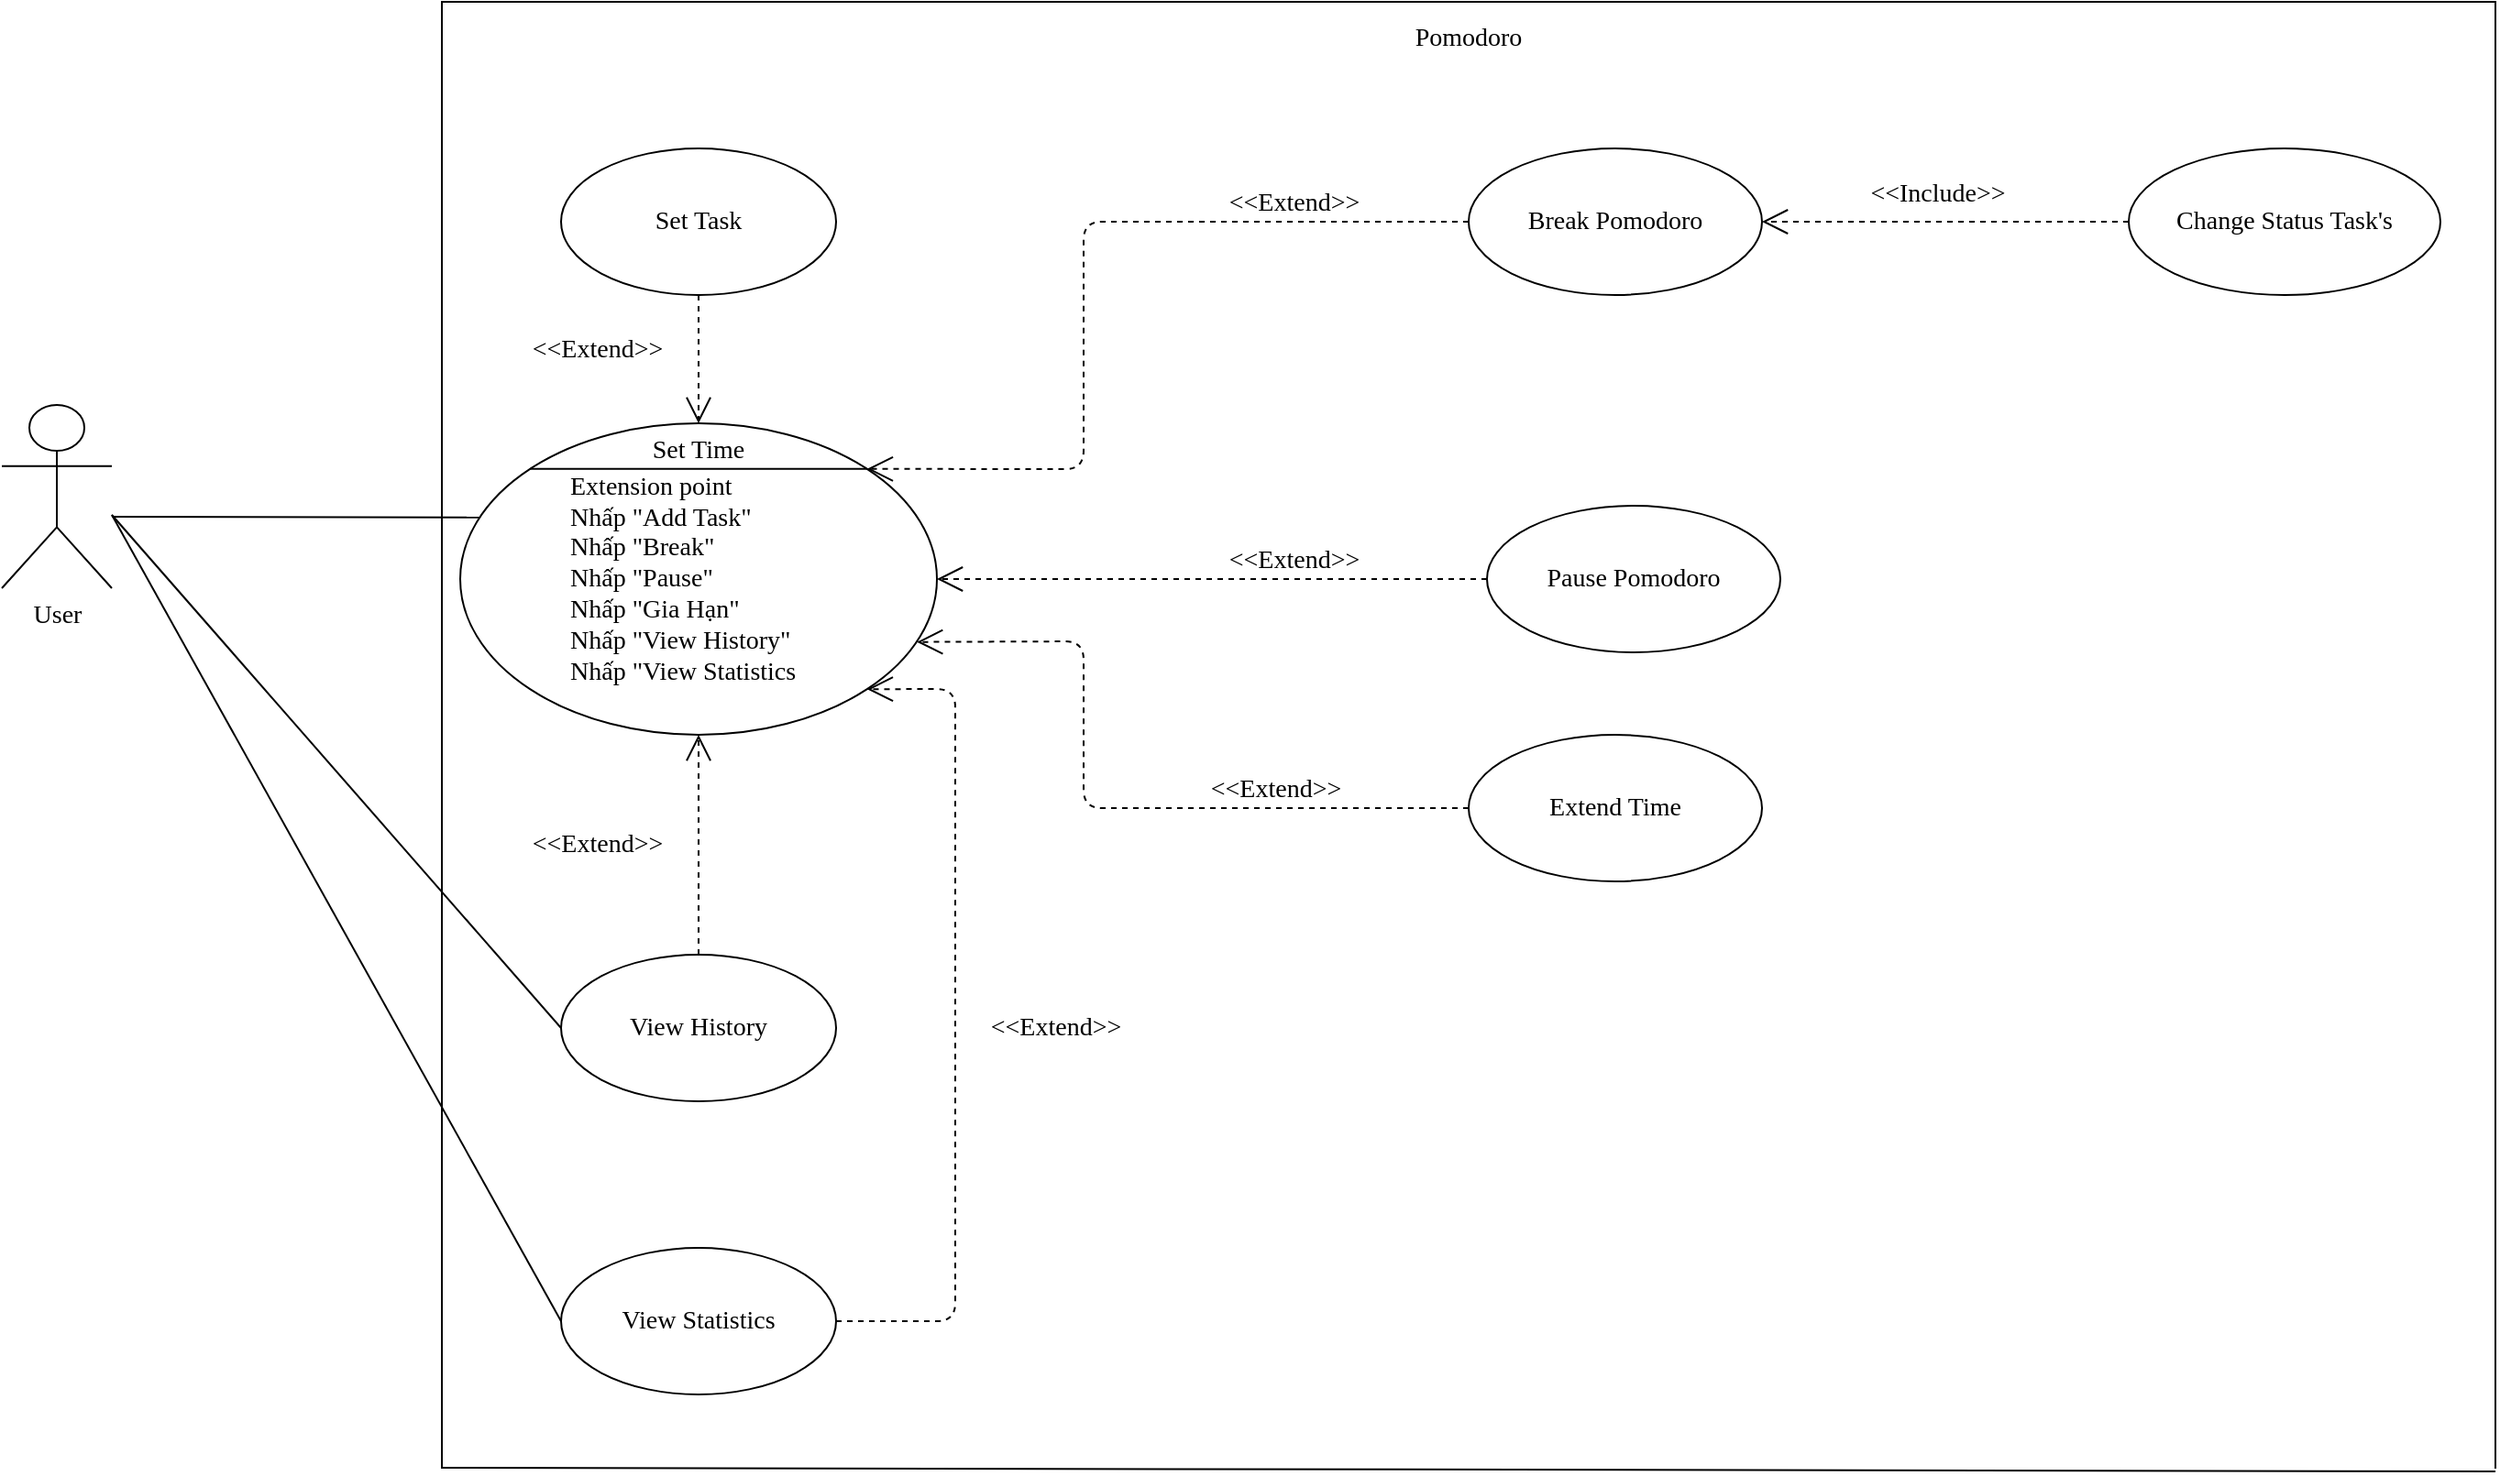 <mxfile version="13.10.0" type="device"><diagram id="thQ3UqEBKBGqyH54CO0M" name="Page-1"><mxGraphModel dx="970" dy="1728" grid="1" gridSize="10" guides="1" tooltips="1" connect="1" arrows="1" fold="1" page="1" pageScale="1" pageWidth="827" pageHeight="1169" math="0" shadow="0"><root><mxCell id="0"/><mxCell id="1" parent="0"/><mxCell id="d_nKR5d3I00u4BnwKRxl-15" style="endArrow=none;html=1;fontSize=14;fontFamily=Verdana;entryX=0.04;entryY=0.302;entryDx=0;entryDy=0;entryPerimeter=0;" parent="1" target="d_nKR5d3I00u4BnwKRxl-7" edge="1"><mxGeometry relative="1" as="geometry"><mxPoint x="300" y="241" as="sourcePoint"/></mxGeometry></mxCell><mxCell id="d_nKR5d3I00u4BnwKRxl-16" style="endArrow=none;html=1;fontSize=14;fontFamily=Verdana;entryX=0;entryY=0.5;entryDx=0;entryDy=0;" parent="1" target="d_nKR5d3I00u4BnwKRxl-14" edge="1"><mxGeometry relative="1" as="geometry"><mxPoint x="300" y="240" as="sourcePoint"/><Array as="points"/></mxGeometry></mxCell><mxCell id="d_nKR5d3I00u4BnwKRxl-17" style="endArrow=none;html=1;fontSize=14;fontFamily=Verdana;entryX=0;entryY=0.5;entryDx=0;entryDy=0;" parent="1" target="d_nKR5d3I00u4BnwKRxl-13" edge="1"><mxGeometry relative="1" as="geometry"><mxPoint x="300" y="240" as="sourcePoint"/><Array as="points"/></mxGeometry></mxCell><mxCell id="d_nKR5d3I00u4BnwKRxl-3" value="User" style="shape=umlActor;verticalLabelPosition=bottom;verticalAlign=top;html=1;outlineConnect=0;fontSize=14;fontFamily=Verdana;" parent="1" vertex="1"><mxGeometry x="240" y="180" width="60" height="100" as="geometry"/></mxCell><mxCell id="d_nKR5d3I00u4BnwKRxl-7" value="" style="ellipse;whiteSpace=wrap;html=1;fontSize=14;fontFamily=Verdana;" parent="1" vertex="1"><mxGeometry x="490" y="190" width="260" height="170" as="geometry"/></mxCell><mxCell id="d_nKR5d3I00u4BnwKRxl-21" style="endArrow=open;endSize=12;dashed=1;html=1;fontFamily=Verdana;fontSize=14;entryX=1;entryY=0.5;entryDx=0;entryDy=0;exitX=0;exitY=0.5;exitDx=0;exitDy=0;" parent="1" source="d_nKR5d3I00u4BnwKRxl-8" target="d_nKR5d3I00u4BnwKRxl-7" edge="1"><mxGeometry relative="1" as="geometry"><mxPoint x="878" y="230" as="sourcePoint"/><Array as="points"><mxPoint x="940" y="275"/></Array></mxGeometry></mxCell><mxCell id="d_nKR5d3I00u4BnwKRxl-8" value="Pause Pomodoro" style="ellipse;whiteSpace=wrap;html=1;fontSize=14;fontFamily=Verdana;" parent="1" vertex="1"><mxGeometry x="1050" y="235" width="160" height="80" as="geometry"/></mxCell><mxCell id="d_nKR5d3I00u4BnwKRxl-9" value="Set Task" style="ellipse;whiteSpace=wrap;html=1;fontSize=14;fontFamily=Verdana;" parent="1" vertex="1"><mxGeometry x="545" y="40" width="150" height="80" as="geometry"/></mxCell><mxCell id="d_nKR5d3I00u4BnwKRxl-26" style="endArrow=open;endSize=12;dashed=1;html=1;fontFamily=Verdana;fontSize=14;exitX=0;exitY=0.5;exitDx=0;exitDy=0;entryX=1;entryY=0.5;entryDx=0;entryDy=0;" parent="1" source="d_nKR5d3I00u4BnwKRxl-10" target="d_nKR5d3I00u4BnwKRxl-11" edge="1"><mxGeometry relative="1" as="geometry"/></mxCell><mxCell id="d_nKR5d3I00u4BnwKRxl-10" value="Change Status Task's" style="ellipse;whiteSpace=wrap;html=1;fontSize=14;fontFamily=Verdana;" parent="1" vertex="1"><mxGeometry x="1400" y="40" width="170" height="80" as="geometry"/></mxCell><mxCell id="d_nKR5d3I00u4BnwKRxl-25" style="endArrow=open;endSize=12;dashed=1;html=1;fontFamily=Verdana;fontSize=14;exitX=0;exitY=0.5;exitDx=0;exitDy=0;entryX=1;entryY=0;entryDx=0;entryDy=0;" parent="1" source="d_nKR5d3I00u4BnwKRxl-11" target="d_nKR5d3I00u4BnwKRxl-7" edge="1"><mxGeometry relative="1" as="geometry"><Array as="points"><mxPoint x="830" y="80"/><mxPoint x="830" y="215"/></Array></mxGeometry></mxCell><mxCell id="d_nKR5d3I00u4BnwKRxl-11" value="Break Pomodoro" style="ellipse;whiteSpace=wrap;html=1;fontSize=14;fontFamily=Verdana;" parent="1" vertex="1"><mxGeometry x="1040" y="40" width="160" height="80" as="geometry"/></mxCell><mxCell id="d_nKR5d3I00u4BnwKRxl-22" style="endArrow=open;endSize=12;dashed=1;html=1;fontFamily=Verdana;fontSize=14;exitX=0;exitY=0.5;exitDx=0;exitDy=0;entryX=0.958;entryY=0.702;entryDx=0;entryDy=0;entryPerimeter=0;" parent="1" source="d_nKR5d3I00u4BnwKRxl-12" target="d_nKR5d3I00u4BnwKRxl-7" edge="1"><mxGeometry relative="1" as="geometry"><Array as="points"><mxPoint x="830" y="400"/><mxPoint x="830" y="309"/></Array></mxGeometry></mxCell><mxCell id="d_nKR5d3I00u4BnwKRxl-12" value="Extend Time" style="ellipse;whiteSpace=wrap;html=1;fontSize=14;fontFamily=Verdana;" parent="1" vertex="1"><mxGeometry x="1040" y="360" width="160" height="80" as="geometry"/></mxCell><mxCell id="d_nKR5d3I00u4BnwKRxl-24" style="endArrow=open;endSize=12;dashed=1;html=1;fontFamily=Verdana;fontSize=14;entryX=1;entryY=1;entryDx=0;entryDy=0;exitX=1;exitY=0.5;exitDx=0;exitDy=0;" parent="1" source="d_nKR5d3I00u4BnwKRxl-13" target="d_nKR5d3I00u4BnwKRxl-7" edge="1"><mxGeometry relative="1" as="geometry"><mxPoint x="709" y="260" as="targetPoint"/><Array as="points"><mxPoint x="760" y="680"/><mxPoint x="760" y="335"/></Array></mxGeometry></mxCell><mxCell id="d_nKR5d3I00u4BnwKRxl-13" value="View Statistics" style="ellipse;whiteSpace=wrap;html=1;fontSize=14;fontFamily=Verdana;" parent="1" vertex="1"><mxGeometry x="545" y="640" width="150" height="80" as="geometry"/></mxCell><mxCell id="d_nKR5d3I00u4BnwKRxl-23" style="endArrow=open;endSize=12;dashed=1;html=1;fontFamily=Verdana;fontSize=14;entryX=0.5;entryY=1;entryDx=0;entryDy=0;exitX=0.5;exitY=0;exitDx=0;exitDy=0;" parent="1" source="d_nKR5d3I00u4BnwKRxl-14" target="d_nKR5d3I00u4BnwKRxl-7" edge="1"><mxGeometry relative="1" as="geometry"><mxPoint x="360" y="570" as="sourcePoint"/><mxPoint x="360" y="500" as="targetPoint"/><Array as="points"><mxPoint x="620" y="410"/></Array></mxGeometry></mxCell><mxCell id="d_nKR5d3I00u4BnwKRxl-14" value="View History" style="ellipse;whiteSpace=wrap;html=1;fontSize=14;fontFamily=Verdana;" parent="1" vertex="1"><mxGeometry x="545" y="480" width="150" height="80" as="geometry"/></mxCell><mxCell id="d_nKR5d3I00u4BnwKRxl-20" value="" style="endArrow=open;endSize=12;dashed=1;html=1;fontFamily=Verdana;fontSize=14;exitX=0.5;exitY=1;exitDx=0;exitDy=0;entryX=0.5;entryY=0;entryDx=0;entryDy=0;" parent="1" source="d_nKR5d3I00u4BnwKRxl-9" target="d_nKR5d3I00u4BnwKRxl-7" edge="1"><mxGeometry x="1" y="658" width="160" relative="1" as="geometry"><mxPoint x="720" y="210" as="sourcePoint"/><mxPoint x="670" y="140" as="targetPoint"/><mxPoint x="-188" y="460" as="offset"/></mxGeometry></mxCell><mxCell id="d_nKR5d3I00u4BnwKRxl-29" value="&amp;lt;&amp;lt;Extend&amp;gt;&amp;gt;" style="text;html=1;strokeColor=none;fillColor=none;align=center;verticalAlign=middle;whiteSpace=wrap;rounded=0;fontFamily=Verdana;fontSize=14;" parent="1" vertex="1"><mxGeometry x="510" y="140" width="110" height="20" as="geometry"/></mxCell><mxCell id="d_nKR5d3I00u4BnwKRxl-31" value="&amp;lt;&amp;lt;Extend&amp;gt;&amp;gt;" style="text;html=1;strokeColor=none;fillColor=none;align=center;verticalAlign=middle;whiteSpace=wrap;rounded=0;fontFamily=Verdana;fontSize=14;" parent="1" vertex="1"><mxGeometry x="510" y="410" width="110" height="20" as="geometry"/></mxCell><mxCell id="d_nKR5d3I00u4BnwKRxl-32" value="&amp;lt;&amp;lt;Extend&amp;gt;&amp;gt;" style="text;html=1;strokeColor=none;fillColor=none;align=center;verticalAlign=middle;whiteSpace=wrap;rounded=0;fontFamily=Verdana;fontSize=14;" parent="1" vertex="1"><mxGeometry x="890" y="60" width="110" height="20" as="geometry"/></mxCell><mxCell id="d_nKR5d3I00u4BnwKRxl-33" value="&amp;lt;&amp;lt;Extend&amp;gt;&amp;gt;" style="text;html=1;strokeColor=none;fillColor=none;align=center;verticalAlign=middle;whiteSpace=wrap;rounded=0;fontFamily=Verdana;fontSize=14;" parent="1" vertex="1"><mxGeometry x="890" y="250" width="110" height="30" as="geometry"/></mxCell><mxCell id="d_nKR5d3I00u4BnwKRxl-34" value="&amp;lt;&amp;lt;Extend&amp;gt;&amp;gt;" style="text;html=1;strokeColor=none;fillColor=none;align=center;verticalAlign=middle;whiteSpace=wrap;rounded=0;fontFamily=Verdana;fontSize=14;" parent="1" vertex="1"><mxGeometry x="880" y="380" width="110" height="20" as="geometry"/></mxCell><mxCell id="d_nKR5d3I00u4BnwKRxl-35" value="&amp;lt;&amp;lt;Extend&amp;gt;&amp;gt;" style="text;html=1;strokeColor=none;fillColor=none;align=center;verticalAlign=middle;whiteSpace=wrap;rounded=0;fontFamily=Verdana;fontSize=14;" parent="1" vertex="1"><mxGeometry x="760" y="510" width="110" height="20" as="geometry"/></mxCell><mxCell id="d_nKR5d3I00u4BnwKRxl-36" value="&amp;lt;&amp;lt;Include&amp;gt;&amp;gt;" style="text;html=1;strokeColor=none;fillColor=none;align=center;verticalAlign=middle;whiteSpace=wrap;rounded=0;fontFamily=Verdana;fontSize=14;" parent="1" vertex="1"><mxGeometry x="1240.5" y="50" width="110" height="30" as="geometry"/></mxCell><mxCell id="d_nKR5d3I00u4BnwKRxl-38" value="Set Time" style="text;html=1;strokeColor=none;fillColor=none;align=center;verticalAlign=middle;whiteSpace=wrap;rounded=0;fontFamily=Verdana;fontSize=14;" parent="1" vertex="1"><mxGeometry x="585" y="195" width="70" height="20" as="geometry"/></mxCell><mxCell id="d_nKR5d3I00u4BnwKRxl-39" value="Extension point&lt;br&gt;Nhấp &quot;Add Task&quot;&lt;br&gt;Nhấp &quot;Break&quot;&lt;br&gt;Nhấp &quot;Pause&quot;&lt;br&gt;Nhấp &quot;Gia Hạn&quot;&lt;br&gt;Nhấp &quot;View History&quot;&lt;br&gt;Nhấp &quot;View Statistics" style="text;html=1;strokeColor=none;fillColor=none;align=left;verticalAlign=middle;whiteSpace=wrap;rounded=0;fontFamily=Verdana;fontSize=14;" parent="1" vertex="1"><mxGeometry x="547.5" y="230" width="175" height="90" as="geometry"/></mxCell><mxCell id="d_nKR5d3I00u4BnwKRxl-42" value="" style="endArrow=none;html=1;fontFamily=Verdana;fontSize=14;exitX=0;exitY=0;exitDx=0;exitDy=0;entryX=1;entryY=0;entryDx=0;entryDy=0;" parent="1" source="d_nKR5d3I00u4BnwKRxl-7" target="d_nKR5d3I00u4BnwKRxl-7" edge="1"><mxGeometry width="50" height="50" relative="1" as="geometry"><mxPoint x="770" y="470" as="sourcePoint"/><mxPoint x="820" y="420" as="targetPoint"/></mxGeometry></mxCell><mxCell id="S0wxWv4q_VMX6FkjtOXj-6" value="" style="shape=partialRectangle;whiteSpace=wrap;html=1;top=0;bottom=0;fillColor=none;" parent="1" vertex="1"><mxGeometry x="480" y="-40" width="1120" height="800" as="geometry"/></mxCell><mxCell id="S0wxWv4q_VMX6FkjtOXj-8" value="" style="endArrow=none;html=1;exitX=0;exitY=0;exitDx=0;exitDy=0;entryX=1;entryY=0;entryDx=0;entryDy=0;" parent="1" source="S0wxWv4q_VMX6FkjtOXj-6" target="S0wxWv4q_VMX6FkjtOXj-6" edge="1"><mxGeometry width="50" height="50" relative="1" as="geometry"><mxPoint x="760" y="60" as="sourcePoint"/><mxPoint x="1600" y="2" as="targetPoint"/></mxGeometry></mxCell><mxCell id="S0wxWv4q_VMX6FkjtOXj-9" value="" style="endArrow=none;html=1;exitX=0;exitY=0;exitDx=0;exitDy=0;" parent="1" edge="1"><mxGeometry width="50" height="50" relative="1" as="geometry"><mxPoint x="480" y="760" as="sourcePoint"/><mxPoint x="1600" y="762" as="targetPoint"/></mxGeometry></mxCell><mxCell id="S0wxWv4q_VMX6FkjtOXj-10" value="Pomodoro" style="text;html=1;strokeColor=none;fillColor=none;align=center;verticalAlign=middle;whiteSpace=wrap;rounded=0;fontFamily=Verdana;fontSize=14;" parent="1" vertex="1"><mxGeometry x="975" y="-40" width="130" height="40" as="geometry"/></mxCell></root></mxGraphModel></diagram></mxfile>